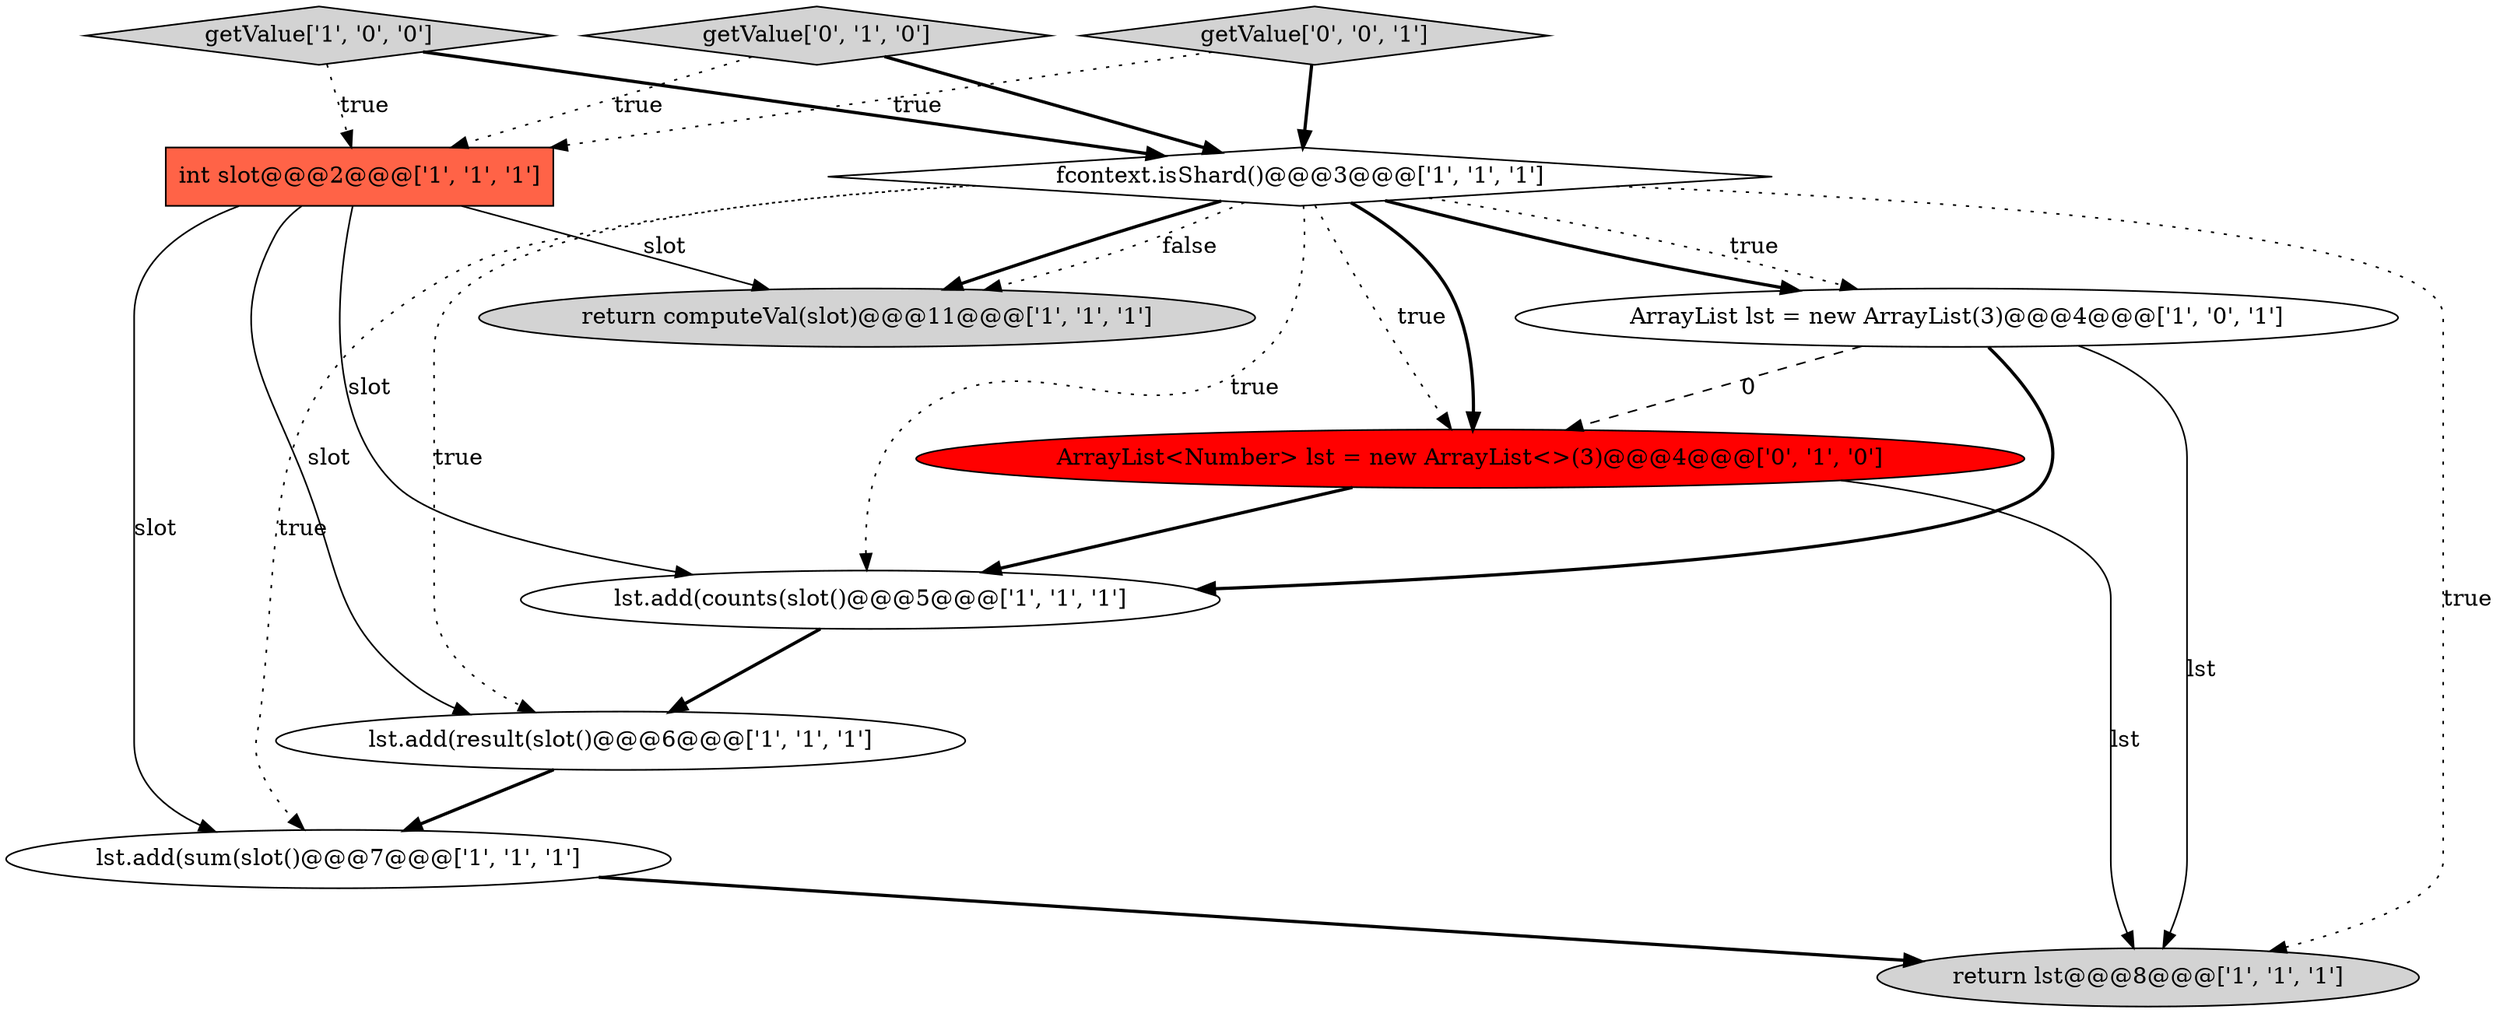 digraph {
0 [style = filled, label = "fcontext.isShard()@@@3@@@['1', '1', '1']", fillcolor = white, shape = diamond image = "AAA0AAABBB1BBB"];
4 [style = filled, label = "lst.add(result(slot()@@@6@@@['1', '1', '1']", fillcolor = white, shape = ellipse image = "AAA0AAABBB1BBB"];
5 [style = filled, label = "return lst@@@8@@@['1', '1', '1']", fillcolor = lightgray, shape = ellipse image = "AAA0AAABBB1BBB"];
8 [style = filled, label = "ArrayList lst = new ArrayList(3)@@@4@@@['1', '0', '1']", fillcolor = white, shape = ellipse image = "AAA0AAABBB1BBB"];
9 [style = filled, label = "getValue['0', '1', '0']", fillcolor = lightgray, shape = diamond image = "AAA0AAABBB2BBB"];
2 [style = filled, label = "getValue['1', '0', '0']", fillcolor = lightgray, shape = diamond image = "AAA0AAABBB1BBB"];
3 [style = filled, label = "lst.add(sum(slot()@@@7@@@['1', '1', '1']", fillcolor = white, shape = ellipse image = "AAA0AAABBB1BBB"];
1 [style = filled, label = "lst.add(counts(slot()@@@5@@@['1', '1', '1']", fillcolor = white, shape = ellipse image = "AAA0AAABBB1BBB"];
11 [style = filled, label = "getValue['0', '0', '1']", fillcolor = lightgray, shape = diamond image = "AAA0AAABBB3BBB"];
7 [style = filled, label = "int slot@@@2@@@['1', '1', '1']", fillcolor = tomato, shape = box image = "AAA0AAABBB1BBB"];
10 [style = filled, label = "ArrayList<Number> lst = new ArrayList<>(3)@@@4@@@['0', '1', '0']", fillcolor = red, shape = ellipse image = "AAA1AAABBB2BBB"];
6 [style = filled, label = "return computeVal(slot)@@@11@@@['1', '1', '1']", fillcolor = lightgray, shape = ellipse image = "AAA0AAABBB1BBB"];
11->7 [style = dotted, label="true"];
4->3 [style = bold, label=""];
1->4 [style = bold, label=""];
10->5 [style = solid, label="lst"];
0->5 [style = dotted, label="true"];
8->10 [style = dashed, label="0"];
9->0 [style = bold, label=""];
0->10 [style = dotted, label="true"];
0->6 [style = bold, label=""];
0->6 [style = dotted, label="false"];
0->4 [style = dotted, label="true"];
7->4 [style = solid, label="slot"];
8->5 [style = solid, label="lst"];
0->8 [style = dotted, label="true"];
8->1 [style = bold, label=""];
3->5 [style = bold, label=""];
2->0 [style = bold, label=""];
0->10 [style = bold, label=""];
11->0 [style = bold, label=""];
2->7 [style = dotted, label="true"];
0->8 [style = bold, label=""];
7->1 [style = solid, label="slot"];
0->3 [style = dotted, label="true"];
7->3 [style = solid, label="slot"];
9->7 [style = dotted, label="true"];
10->1 [style = bold, label=""];
7->6 [style = solid, label="slot"];
0->1 [style = dotted, label="true"];
}
